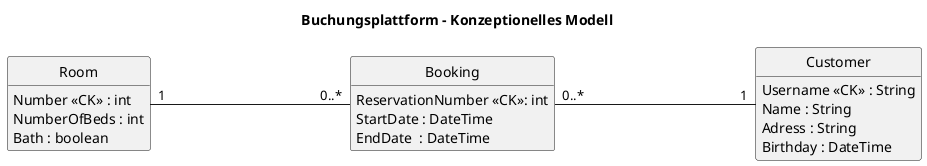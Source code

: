 @startuml

title Buchungsplattform - Konzeptionelles Modell

skinparam nodesep 200
skinparam ranksep 150

skinparam linetype ortho

hide circle
hide empty members

entity Room{
    Number <<CK>> : int
    NumberOfBeds : int
    Bath : boolean
}

entity Booking{
    ReservationNumber <<CK>>: int
    StartDate : DateTime
    EndDate  : DateTime
}

entity Customer{
    Username <<CK>> : String
    Name : String
    Adress : String
    Birthday : DateTime
}

Room "1" - "0..*" Booking
Booking "0..*" - "1" Customer

@enduml